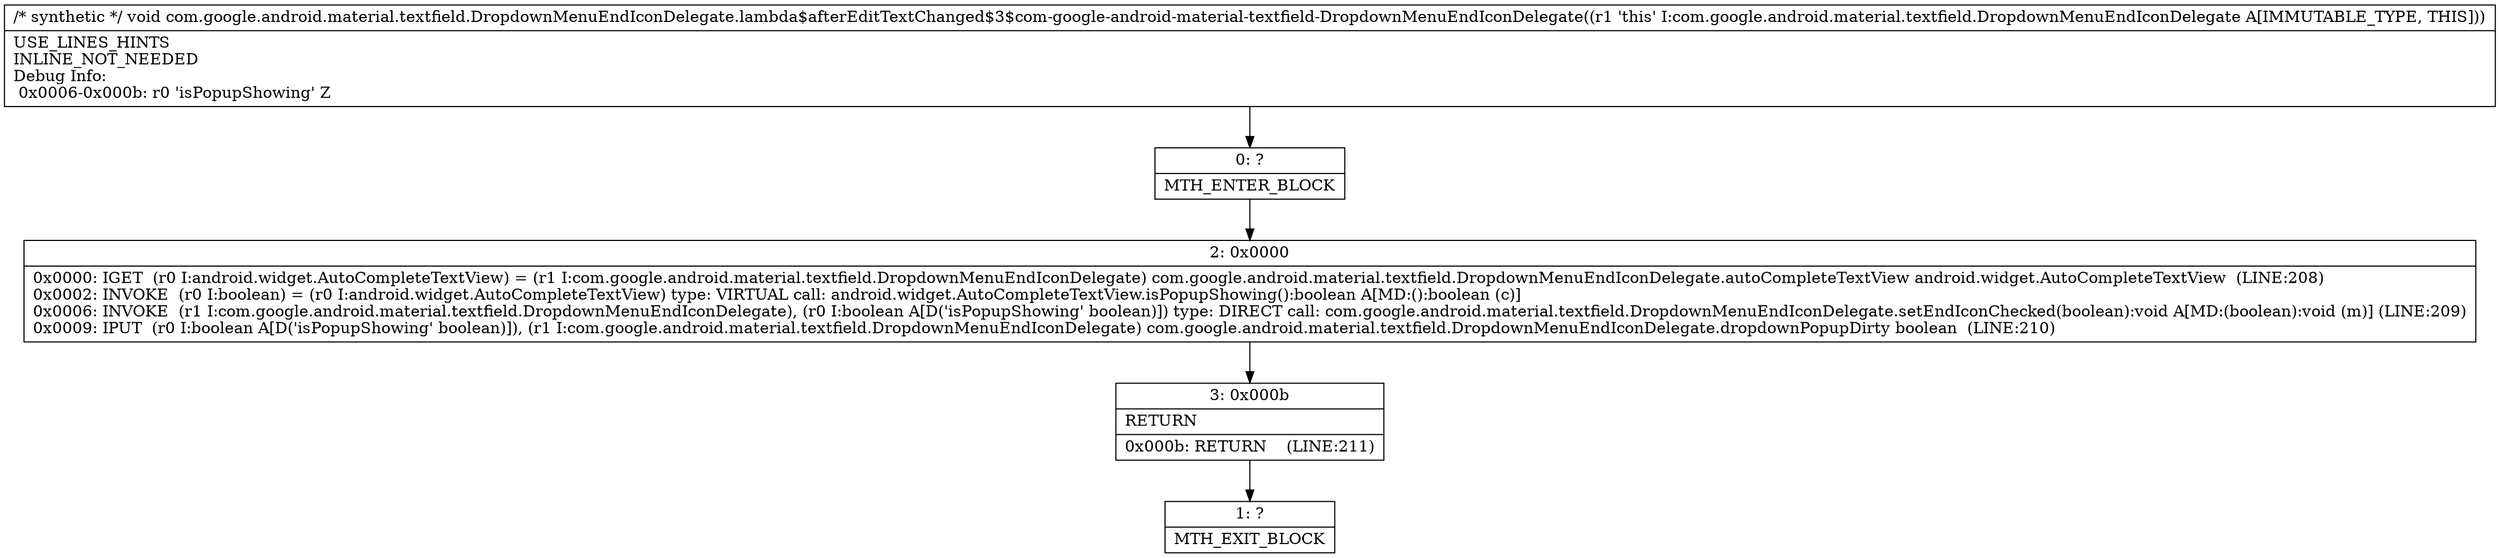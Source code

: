 digraph "CFG forcom.google.android.material.textfield.DropdownMenuEndIconDelegate.lambda$afterEditTextChanged$3$com\-google\-android\-material\-textfield\-DropdownMenuEndIconDelegate()V" {
Node_0 [shape=record,label="{0\:\ ?|MTH_ENTER_BLOCK\l}"];
Node_2 [shape=record,label="{2\:\ 0x0000|0x0000: IGET  (r0 I:android.widget.AutoCompleteTextView) = (r1 I:com.google.android.material.textfield.DropdownMenuEndIconDelegate) com.google.android.material.textfield.DropdownMenuEndIconDelegate.autoCompleteTextView android.widget.AutoCompleteTextView  (LINE:208)\l0x0002: INVOKE  (r0 I:boolean) = (r0 I:android.widget.AutoCompleteTextView) type: VIRTUAL call: android.widget.AutoCompleteTextView.isPopupShowing():boolean A[MD:():boolean (c)]\l0x0006: INVOKE  (r1 I:com.google.android.material.textfield.DropdownMenuEndIconDelegate), (r0 I:boolean A[D('isPopupShowing' boolean)]) type: DIRECT call: com.google.android.material.textfield.DropdownMenuEndIconDelegate.setEndIconChecked(boolean):void A[MD:(boolean):void (m)] (LINE:209)\l0x0009: IPUT  (r0 I:boolean A[D('isPopupShowing' boolean)]), (r1 I:com.google.android.material.textfield.DropdownMenuEndIconDelegate) com.google.android.material.textfield.DropdownMenuEndIconDelegate.dropdownPopupDirty boolean  (LINE:210)\l}"];
Node_3 [shape=record,label="{3\:\ 0x000b|RETURN\l|0x000b: RETURN    (LINE:211)\l}"];
Node_1 [shape=record,label="{1\:\ ?|MTH_EXIT_BLOCK\l}"];
MethodNode[shape=record,label="{\/* synthetic *\/ void com.google.android.material.textfield.DropdownMenuEndIconDelegate.lambda$afterEditTextChanged$3$com\-google\-android\-material\-textfield\-DropdownMenuEndIconDelegate((r1 'this' I:com.google.android.material.textfield.DropdownMenuEndIconDelegate A[IMMUTABLE_TYPE, THIS]))  | USE_LINES_HINTS\lINLINE_NOT_NEEDED\lDebug Info:\l  0x0006\-0x000b: r0 'isPopupShowing' Z\l}"];
MethodNode -> Node_0;Node_0 -> Node_2;
Node_2 -> Node_3;
Node_3 -> Node_1;
}

